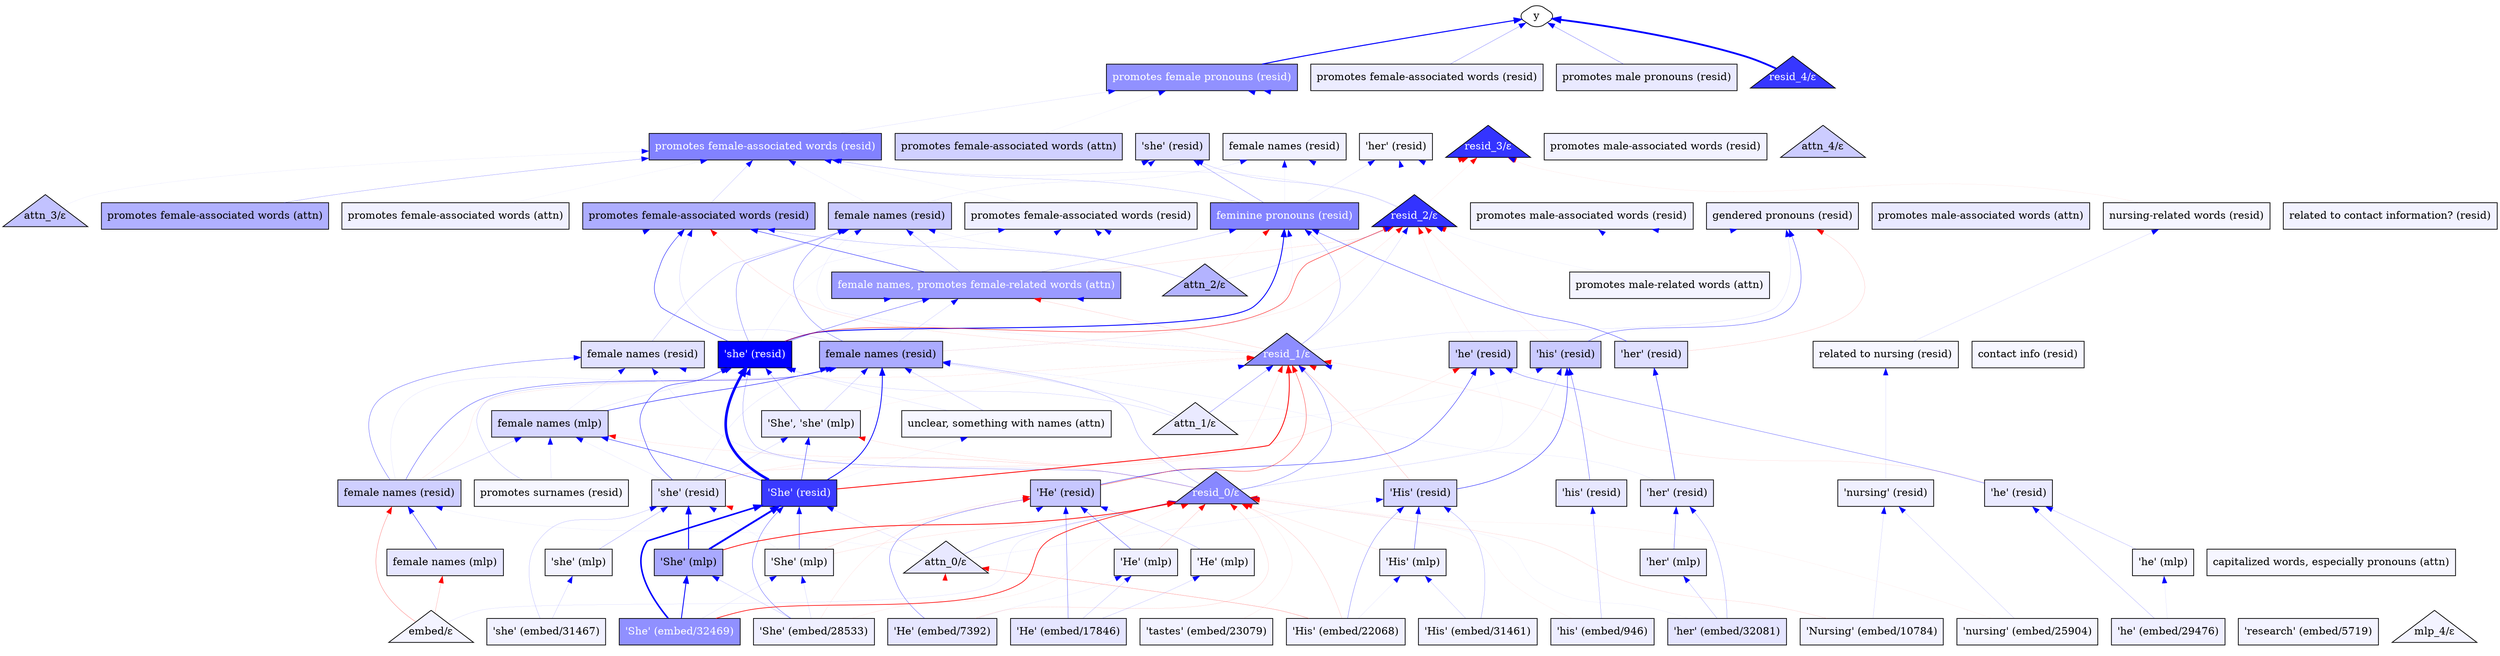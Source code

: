 digraph "Feature circuit" {
	graph [newrank=true rankdir=BT]
	node [shape=box style=rounded]
	subgraph "layer -1 resid" {
		rank=same
		"embed/946" [label="'his' (embed/946)" fillcolor="#EDEDFF" fontcolor="#000000" style=filled]
		"embed/5719" [label="'research' (embed/5719)" fillcolor="#F3F3FF" fontcolor="#000000" style=filled]
		"embed/7392" [label="'He' (embed/7392)" fillcolor="#E6E6FF" fontcolor="#000000" style=filled]
		"embed/10784" [label="'Nursing' (embed/10784)" fillcolor="#F2F2FF" fontcolor="#000000" style=filled]
		"embed/17846" [label="'He' (embed/17846)" fillcolor="#E5E5FF" fontcolor="#000000" style=filled]
		"embed/22068" [label="'His' (embed/22068)" fillcolor="#F1F1FF" fontcolor="#000000" style=filled]
		"embed/23079" [label="'tastes' (embed/23079)" fillcolor="#F2F2FF" fontcolor="#000000" style=filled]
		"embed/25904" [label="'nursing' (embed/25904)" fillcolor="#F6F6FF" fontcolor="#000000" style=filled]
		"embed/28533" [label="'She' (embed/28533)" fillcolor="#EFEFFF" fontcolor="#000000" style=filled]
		"embed/29476" [label="'he' (embed/29476)" fillcolor="#EFEFFF" fontcolor="#000000" style=filled]
		"embed/31461" [label="'His' (embed/31461)" fillcolor="#F1F1FF" fontcolor="#000000" style=filled]
		"embed/31467" [label="'she' (embed/31467)" fillcolor="#F1F1FF" fontcolor="#000000" style=filled]
		"embed/32081" [label="'her' (embed/32081)" fillcolor="#E4E4FF" fontcolor="#000000" style=filled]
		"embed/32469" [label="'She' (embed/32469)" fillcolor="#9090FF" fontcolor="#ffffff" style=filled]
		"embed/ε" [fillcolor="#F3F3FF" fixedsize=true fontcolor="#000000" height=0.8 shape=triangle style=filled width=1.6]
	}
	subgraph "layer 0 attn" {
		rank=same
		"attn_0/23752" [label="capitalized words, especially pronouns (attn)" fillcolor="#F6F6FF" fontcolor="#000000" style=filled]
		"attn_0/ε" [fillcolor="#E8E8FF" fixedsize=true fontcolor="#000000" height=0.8 shape=triangle style=filled width=1.6]
	}
	subgraph "layer 0 mlp" {
		rank=same
		"mlp_0/2995" [label="'he' (mlp)" fillcolor="#F6F6FF" fontcolor="#000000" style=filled]
		"mlp_0/3842" [label="'She' (mlp)" fillcolor="#F3F3FF" fontcolor="#000000" style=filled]
		"mlp_0/10258" [label="female names (mlp)" fillcolor="#E6E6FF" fontcolor="#000000" style=filled]
		"mlp_0/13387" [label="'she' (mlp)" fillcolor="#F3F3FF" fontcolor="#000000" style=filled]
		"mlp_0/13968" [label="'He' (mlp)" fillcolor="#F4F4FF" fontcolor="#000000" style=filled]
		"mlp_0/18382" [label="'her' (mlp)" fillcolor="#EAEAFF" fontcolor="#000000" style=filled]
		"mlp_0/19369" [label="'His' (mlp)" fillcolor="#EFEFFF" fontcolor="#000000" style=filled]
		"mlp_0/28127" [label="'She' (mlp)" fillcolor="#A9A9FF" fontcolor="#000000" style=filled]
		"mlp_0/30518" [label="'He' (mlp)" fillcolor="#EFEFFF" fontcolor="#000000" style=filled]
	}
	subgraph "layer 0 resid" {
		rank=same
		"resid_0/1022" [label="'she' (resid)" fillcolor="#E5E5FF" fontcolor="#000000" style=filled]
		"resid_0/9651" [label="female names (resid)" fillcolor="#CFCFFF" fontcolor="#000000" style=filled]
		"resid_0/10060" [label="'She' (resid)" fillcolor="#3A3AFF" fontcolor="#ffffff" style=filled]
		"resid_0/18967" [label="'He' (resid)" fillcolor="#C7C7FF" fontcolor="#000000" style=filled]
		"resid_0/22084" [label="'he' (resid)" fillcolor="#EAEAFF" fontcolor="#000000" style=filled]
		"resid_0/23898" [label="'His' (resid)" fillcolor="#D8D8FF" fontcolor="#000000" style=filled]
		"resid_0/24799" [label="promotes surnames (resid)" fillcolor="#F6F6FF" fontcolor="#000000" style=filled]
		"resid_0/26504" [label="'her' (resid)" fillcolor="#E6E6FF" fontcolor="#000000" style=filled]
		"resid_0/29626" [label="'his' (resid)" fillcolor="#E7E7FF" fontcolor="#000000" style=filled]
		"resid_0/31201" [label="'nursing' (resid)" fillcolor="#F0F0FF" fontcolor="#000000" style=filled]
		"resid_0/ε" [fillcolor="#8888FF" fixedsize=true fontcolor="#ffffff" height=0.8 shape=triangle style=filled width=1.6]
	}
	"attn_0/ε" -> "resid_0/1022" [color=red penwidth=0.02050667256116867]
	"attn_0/ε" -> "resid_0/9651" [color=blue penwidth=0.030585002154111862]
	"attn_0/ε" -> "resid_0/10060" [color=blue penwidth=0.07644727826118469]
	"attn_0/ε" -> "resid_0/18967" [color=blue penwidth=0.01760878600180149]
	"attn_0/ε" -> "resid_0/23898" [color=blue penwidth=0.03767477720975876]
	"attn_0/ε" -> "resid_0/ε" [color=blue penwidth=0.1864067167043686]
	"mlp_0/2995" -> "resid_0/22084" [color=blue penwidth=0.14274907112121582]
	"mlp_0/3842" -> "resid_0/1022" [color=blue penwidth=0.03391234949231148]
	"mlp_0/3842" -> "resid_0/10060" [color=blue penwidth=0.399600088596344]
	"mlp_0/3842" -> "resid_0/18967" [color=red penwidth=0.09543061256408691]
	"mlp_0/3842" -> "resid_0/ε" [color=red penwidth=0.06975865364074707]
	"mlp_0/10258" -> "resid_0/9651" [color=blue penwidth=0.49149832129478455]
	"mlp_0/10258" -> "resid_0/ε" [color=red penwidth=0.017083672806620598]
	"mlp_0/13387" -> "resid_0/1022" [color=blue penwidth=0.19476817548274994]
	"mlp_0/13968" -> "resid_0/18967" [color=blue penwidth=0.17026805877685547]
	"mlp_0/18382" -> "resid_0/26504" [color=blue penwidth=0.34254011511802673]
	"mlp_0/18382" -> "resid_0/ε" [color=red penwidth=0.020749596878886223]
	"mlp_0/19369" -> "resid_0/23898" [color=blue penwidth=0.3994424641132355]
	"mlp_0/19369" -> "resid_0/ε" [color=red penwidth=0.05994429439306259]
	"mlp_0/28127" -> "resid_0/1022" [color=blue penwidth=1.2585147619247437]
	"mlp_0/28127" -> "resid_0/10060" [color=blue penwidth=2.4937829971313477]
	"mlp_0/28127" -> "resid_0/ε" [color=red penwidth=1.0034716129302979]
	"mlp_0/30518" -> "resid_0/18967" [color=blue penwidth=0.36726123094558716]
	"mlp_0/30518" -> "resid_0/ε" [color=red penwidth=0.12256816774606705]
	"embed/7392" -> "attn_0/ε" [color=red penwidth=0.01659770868718624]
	"embed/22068" -> "attn_0/ε" [color=red penwidth=0.20562955737113953]
	"embed/7392" -> "mlp_0/30518" [color=blue penwidth=0.037875641137361526]
	"embed/17846" -> "mlp_0/13968" [color=blue penwidth=0.1120024248957634]
	"embed/17846" -> "mlp_0/30518" [color=blue penwidth=0.12499513477087021]
	"embed/22068" -> "mlp_0/19369" [color=blue penwidth=0.04903732240200043]
	"embed/28533" -> "mlp_0/3842" [color=blue penwidth=0.08621443808078766]
	"embed/28533" -> "mlp_0/28127" [color=blue penwidth=0.12938560545444489]
	"embed/29476" -> "mlp_0/2995" [color=blue penwidth=0.05102063715457916]
	"embed/31461" -> "mlp_0/19369" [color=blue penwidth=0.11637862771749496]
	"embed/31467" -> "mlp_0/13387" [color=blue penwidth=0.10552437603473663]
	"embed/32081" -> "mlp_0/18382" [color=blue penwidth=0.15744942426681519]
	"embed/32469" -> "mlp_0/3842" [color=blue penwidth=0.05800899490714073]
	"embed/32469" -> "mlp_0/28127" [color=blue penwidth=1.1309814453125]
	"embed/ε" -> "mlp_0/10258" [color=red penwidth=0.1564299762248993]
	"embed/946" -> "resid_0/29626" [color=blue penwidth=0.17132003605365753]
	"embed/946" -> "resid_0/ε" [color=red penwidth=0.03205015882849693]
	"embed/7392" -> "resid_0/18967" [color=blue penwidth=0.3234090209007263]
	"embed/7392" -> "resid_0/ε" [color=red penwidth=0.09101343899965286]
	"embed/10784" -> "resid_0/31201" [color=blue penwidth=0.08856398612260818]
	"embed/10784" -> "resid_0/ε" [color=red penwidth=0.0772106796503067]
	"embed/17846" -> "resid_0/18967" [color=blue penwidth=0.3164239227771759]
	"embed/22068" -> "resid_0/23898" [color=blue penwidth=0.2660962641239166]
	"embed/22068" -> "resid_0/ε" [color=red penwidth=0.10774028301239014]
	"embed/23079" -> "resid_0/ε" [color=red penwidth=0.044613949954509735]
	"embed/25904" -> "resid_0/31201" [color=blue penwidth=0.09716711938381195]
	"embed/25904" -> "resid_0/ε" [color=red penwidth=0.028312837705016136]
	"embed/28533" -> "resid_0/10060" [color=blue penwidth=0.3282296359539032]
	"embed/28533" -> "resid_0/18967" [color=red penwidth=0.05463281646370888]
	"embed/28533" -> "resid_0/ε" [color=red penwidth=0.04531228914856911]
	"embed/29476" -> "resid_0/22084" [color=blue penwidth=0.15046264231204987]
	"embed/31461" -> "resid_0/23898" [color=blue penwidth=0.1821749061346054]
	"embed/31461" -> "resid_0/ε" [color=red penwidth=0.01650477759540081]
	"embed/31467" -> "resid_0/1022" [color=blue penwidth=0.1286287158727646]
	"embed/32081" -> "resid_0/26504" [color=blue penwidth=0.204723060131073]
	"embed/32081" -> "resid_0/ε" [color=blue penwidth=0.029001811519265175]
	"embed/32469" -> "resid_0/10060" [color=blue penwidth=2.113710880279541]
	"embed/32469" -> "resid_0/ε" [color=red penwidth=0.8580579161643982]
	"embed/ε" -> "resid_0/9651" [color=red penwidth=0.25892624258995056]
	"embed/ε" -> "resid_0/ε" [color=blue penwidth=0.06340464949607849]
	subgraph "layer 1 attn" {
		rank=same
		"attn_1/8147" [label="unclear, something with names (attn)" fillcolor="#F6F6FF" fontcolor="#000000" style=filled]
		"attn_1/ε" [fillcolor="#EAEAFF" fixedsize=true fontcolor="#000000" height=0.8 shape=triangle style=filled width=1.6]
	}
	subgraph "layer 1 mlp" {
		rank=same
		"mlp_1/24159" [label="'She', 'she' (mlp)" fillcolor="#EBEBFF" fontcolor="#000000" style=filled]
		"mlp_1/25018" [label="female names (mlp)" fillcolor="#D7D7FF" fontcolor="#000000" style=filled]
	}
	subgraph "layer 1 resid" {
		rank=same
		"resid_1/4592" [label="'her' (resid)" fillcolor="#DFDFFF" fontcolor="#000000" style=filled]
		"resid_1/8920" [label="'he' (resid)" fillcolor="#CFCFFF" fontcolor="#000000" style=filled]
		"resid_1/9877" [label="female names (resid)" fillcolor="#E1E1FF" fontcolor="#000000" style=filled]
		"resid_1/12128" [label="'his' (resid)" fillcolor="#CACAFF" fontcolor="#000000" style=filled]
		"resid_1/15017" [label="'she' (resid)" fillcolor="#0000FF" fontcolor="#ffffff" style=filled]
		"resid_1/17369" [label="contact info (resid)" fillcolor="#F6F6FF" fontcolor="#000000" style=filled]
		"resid_1/26969" [label="related to nursing (resid)" fillcolor="#F6F6FF" fontcolor="#000000" style=filled]
		"resid_1/30248" [label="female names (resid)" fillcolor="#ABABFF" fontcolor="#000000" style=filled]
		"resid_1/ε" [fillcolor="#8D8DFF" fixedsize=true fontcolor="#ffffff" height=0.8 shape=triangle style=filled width=1.6]
	}
	"attn_1/8147" -> "resid_1/15017" [color=blue penwidth=0.06541313976049423]
	"attn_1/8147" -> "resid_1/30248" [color=blue penwidth=0.13708506524562836]
	"attn_1/8147" -> "resid_1/ε" [color=blue penwidth=0.011782456189393997]
	"attn_1/ε" -> "resid_1/9877" [color=blue penwidth=0.014887265861034393]
	"attn_1/ε" -> "resid_1/12128" [color=blue penwidth=0.030934223905205727]
	"attn_1/ε" -> "resid_1/15017" [color=blue penwidth=0.0933883935213089]
	"attn_1/ε" -> "resid_1/30248" [color=blue penwidth=0.09837741404771805]
	"attn_1/ε" -> "resid_1/ε" [color=blue penwidth=0.25871002674102783]
	"mlp_1/24159" -> "resid_1/15017" [color=blue penwidth=0.22406306862831116]
	"mlp_1/24159" -> "resid_1/30248" [color=blue penwidth=0.13525141775608063]
	"mlp_1/24159" -> "resid_1/ε" [color=red penwidth=0.030507110059261322]
	"mlp_1/25018" -> "resid_1/9877" [color=blue penwidth=0.044408634305000305]
	"mlp_1/25018" -> "resid_1/15017" [color=blue penwidth=0.07378118485212326]
	"mlp_1/25018" -> "resid_1/30248" [color=blue penwidth=0.5965777635574341]
	"resid_0/10060" -> "attn_1/8147" [color=blue penwidth=0.030896121636033058]
	"resid_0/1022" -> "mlp_1/24159" [color=blue penwidth=0.09563110023736954]
	"resid_0/1022" -> "mlp_1/25018" [color=blue penwidth=0.04150433465838432]
	"resid_0/9651" -> "mlp_1/25018" [color=blue penwidth=0.12474167346954346]
	"resid_0/10060" -> "mlp_1/24159" [color=blue penwidth=0.46491923928260803]
	"resid_0/10060" -> "mlp_1/25018" [color=blue penwidth=0.5059417486190796]
	"resid_0/24799" -> "mlp_1/25018" [color=blue penwidth=0.06388289481401443]
	"resid_0/ε" -> "mlp_1/24159" [color=red penwidth=0.07128843665122986]
	"resid_0/ε" -> "mlp_1/25018" [color=red penwidth=0.06047855317592621]
	"resid_0/1022" -> "resid_1/8920" [color=red penwidth=0.05736850947141647]
	"resid_0/1022" -> "resid_1/15017" [color=blue penwidth=0.5216678977012634]
	"resid_0/1022" -> "resid_1/30248" [color=blue penwidth=0.06251924484968185]
	"resid_0/1022" -> "resid_1/ε" [color=red penwidth=0.07626923173666]
	"resid_0/9651" -> "resid_1/9877" [color=blue penwidth=0.334463506937027]
	"resid_0/9651" -> "resid_1/15017" [color=blue penwidth=0.05261341854929924]
	"resid_0/9651" -> "resid_1/30248" [color=blue penwidth=0.394018292427063]
	"resid_0/9651" -> "resid_1/ε" [color=red penwidth=0.05787360668182373]
	"resid_0/10060" -> "resid_1/15017" [color=blue penwidth=3.534454584121704]
	"resid_0/10060" -> "resid_1/30248" [color=blue penwidth=1.0618642568588257]
	"resid_0/10060" -> "resid_1/ε" [color=red penwidth=1.097154140472412]
	"resid_0/18967" -> "resid_1/8920" [color=blue penwidth=0.49145230650901794]
	"resid_0/18967" -> "resid_1/ε" [color=red penwidth=0.40355369448661804]
	"resid_0/22084" -> "resid_1/8920" [color=blue penwidth=0.30199918150901794]
	"resid_0/22084" -> "resid_1/ε" [color=red penwidth=0.06324097514152527]
	"resid_0/23898" -> "resid_1/12128" [color=blue penwidth=0.5219884514808655]
	"resid_0/23898" -> "resid_1/ε" [color=red penwidth=0.1390523761510849]
	"resid_0/24799" -> "resid_1/30248" [color=blue penwidth=0.1414266675710678]
	"resid_0/26504" -> "resid_1/4592" [color=blue penwidth=0.5033097863197327]
	"resid_0/26504" -> "resid_1/30248" [color=blue penwidth=0.04192810878157616]
	"resid_0/26504" -> "resid_1/ε" [color=blue penwidth=0.01919872686266899]
	"resid_0/29626" -> "resid_1/12128" [color=blue penwidth=0.3556610643863678]
	"resid_0/29626" -> "resid_1/ε" [color=red penwidth=0.022854279726743698]
	"resid_0/31201" -> "resid_1/26969" [color=blue penwidth=0.07926324009895325]
	"resid_0/ε" -> "resid_1/8920" [color=blue penwidth=0.02605915255844593]
	"resid_0/ε" -> "resid_1/9877" [color=blue penwidth=0.05940587446093559]
	"resid_0/ε" -> "resid_1/12128" [color=blue penwidth=0.08125380426645279]
	"resid_0/ε" -> "resid_1/15017" [color=blue penwidth=0.21675831079483032]
	"resid_0/ε" -> "resid_1/30248" [color=blue penwidth=0.1960204690694809]
	"resid_0/ε" -> "resid_1/ε" [color=blue penwidth=0.2977539002895355]
	subgraph "layer 2 attn" {
		rank=same
		"attn_2/13570" [label="promotes male-related words (attn)" fillcolor="#F4F4FF" fontcolor="#000000" style=filled]
		"attn_2/27472" [label="female names, promotes female-related words (attn)" fillcolor="#9A9AFF" fontcolor="#ffffff" style=filled]
		"attn_2/ε" [fillcolor="#B3B3FF" fixedsize=true fontcolor="#000000" height=0.8 shape=triangle style=filled width=1.6]
	}
	subgraph "layer 2 mlp" {
		rank=same
	}
	subgraph "layer 2 resid" {
		rank=same
		"resid_2/1995" [label="promotes female-associated words (resid)" fillcolor="#ADADFF" fontcolor="#000000" style=filled]
		"resid_2/9128" [label="feminine pronouns (resid)" fillcolor="#8383FF" fontcolor="#ffffff" style=filled]
		"resid_2/11656" [label="promotes male-associated words (resid)" fillcolor="#F1F1FF" fontcolor="#000000" style=filled]
		"resid_2/12440" [label="promotes female-associated words (resid)" fillcolor="#EFEFFF" fontcolor="#000000" style=filled]
		"resid_2/14638" [label="related to contact information? (resid)" fillcolor="#F2F2FF" fontcolor="#000000" style=filled]
		"resid_2/29206" [label="gendered pronouns (resid)" fillcolor="#EDEDFF" fontcolor="#000000" style=filled]
		"resid_2/29295" [label="female names (resid)" fillcolor="#CACAFF" fontcolor="#000000" style=filled]
		"resid_2/31098" [label="nursing-related words (resid)" fillcolor="#F6F6FF" fontcolor="#000000" style=filled]
		"resid_2/ε" [fillcolor="#3333FF" fixedsize=true fontcolor="#ffffff" height=0.8 shape=triangle style=filled width=1.6]
	}
	"attn_2/13570" -> "resid_2/11656" [color=blue penwidth=0.010294846259057522]
	"attn_2/13570" -> "resid_2/ε" [color=blue penwidth=0.028402723371982574]
	"attn_2/27472" -> "resid_2/1995" [color=blue penwidth=0.507688581943512]
	"attn_2/27472" -> "resid_2/9128" [color=blue penwidth=0.14041537046432495]
	"attn_2/27472" -> "resid_2/12440" [color=blue penwidth=0.011971683241426945]
	"attn_2/27472" -> "resid_2/29295" [color=blue penwidth=0.17662487924098969]
	"attn_2/27472" -> "resid_2/ε" [color=red penwidth=0.07927501201629639]
	"attn_2/ε" -> "resid_2/1995" [color=blue penwidth=0.16963490843772888]
	"attn_2/ε" -> "resid_2/9128" [color=red penwidth=0.030315155163407326]
	"attn_2/ε" -> "resid_2/12440" [color=blue penwidth=0.013660521246492863]
	"attn_2/ε" -> "resid_2/29206" [color=blue penwidth=0.017004501074552536]
	"attn_2/ε" -> "resid_2/29295" [color=blue penwidth=0.0514838881790638]
	"attn_2/ε" -> "resid_2/ε" [color=blue penwidth=0.10439838469028473]
	"resid_1/4592" -> "attn_2/27472" [color=blue penwidth=0.01333797350525856]
	"resid_1/9877" -> "attn_2/27472" [color=blue penwidth=0.019963186234235764]
	"resid_1/15017" -> "attn_2/27472" [color=blue penwidth=0.3539946973323822]
	"resid_1/30248" -> "attn_2/27472" [color=blue penwidth=0.09775498509407043]
	"resid_1/ε" -> "attn_2/27472" [color=red penwidth=0.09884940832853317]
	"resid_1/4592" -> "resid_2/9128" [color=blue penwidth=0.4176380932331085]
	"resid_1/4592" -> "resid_2/29206" [color=red penwidth=0.10346222668886185]
	"resid_1/4592" -> "resid_2/ε" [color=red penwidth=0.013006589375436306]
	"resid_1/8920" -> "resid_2/11656" [color=blue penwidth=0.01936117559671402]
	"resid_1/8920" -> "resid_2/ε" [color=red penwidth=0.040719885379076004]
	"resid_1/9877" -> "resid_2/1995" [color=blue penwidth=0.015273703262209892]
	"resid_1/9877" -> "resid_2/29295" [color=blue penwidth=0.13830669224262238]
	"resid_1/12128" -> "resid_2/29206" [color=blue penwidth=0.37877947092056274]
	"resid_1/12128" -> "resid_2/ε" [color=red penwidth=0.05520997941493988]
	"resid_1/15017" -> "resid_2/1995" [color=blue penwidth=0.5529002547264099]
	"resid_1/15017" -> "resid_2/9128" [color=blue penwidth=1.183665156364441]
	"resid_1/15017" -> "resid_2/12440" [color=blue penwidth=0.03913610428571701]
	"resid_1/15017" -> "resid_2/29295" [color=blue penwidth=0.2986535131931305]
	"resid_1/15017" -> "resid_2/ε" [color=red penwidth=0.5502060055732727]
	"resid_1/26969" -> "resid_2/31098" [color=blue penwidth=0.07980891317129135]
	"resid_1/26969" -> "resid_2/ε" [color=red penwidth=0.017400212585926056]
	"resid_1/30248" -> "resid_2/1995" [color=blue penwidth=0.09161174297332764]
	"resid_1/30248" -> "resid_2/9128" [color=blue penwidth=0.035243406891822815]
	"resid_1/30248" -> "resid_2/29295" [color=blue penwidth=0.29742348194122314]
	"resid_1/30248" -> "resid_2/ε" [color=red penwidth=0.05711070075631142]
	"resid_1/ε" -> "resid_2/1995" [color=red penwidth=0.0791565552353859]
	"resid_1/ε" -> "resid_2/9128" [color=blue penwidth=0.20475827157497406]
	"resid_1/ε" -> "resid_2/12440" [color=blue penwidth=0.011816038750112057]
	"resid_1/ε" -> "resid_2/29206" [color=blue penwidth=0.0684884786605835]
	"resid_1/ε" -> "resid_2/29295" [color=blue penwidth=0.04726734384894371]
	"resid_1/ε" -> "resid_2/ε" [color=blue penwidth=0.08861910551786423]
	subgraph "layer 3 attn" {
		rank=same
		"attn_3/2959" [label="promotes female-associated words (attn)" fillcolor="#B0B0FF" fontcolor="#000000" style=filled]
		"attn_3/19128" [label="promotes male-associated words (attn)" fillcolor="#E9E9FF" fontcolor="#000000" style=filled]
		"attn_3/22029" [label="promotes female-associated words (attn)" fillcolor="#F0F0FF" fontcolor="#000000" style=filled]
		"attn_3/ε" [fillcolor="#C2C2FF" fixedsize=true fontcolor="#000000" height=0.8 shape=triangle style=filled width=1.6]
	}
	subgraph "layer 3 mlp" {
		rank=same
	}
	subgraph "layer 3 resid" {
		rank=same
		"resid_3/19558" [label="promotes female-associated words (resid)" fillcolor="#8282FF" fontcolor="#ffffff" style=filled]
		"resid_3/23545" [label="'she' (resid)" fillcolor="#E0E0FF" fontcolor="#000000" style=filled]
		"resid_3/24806" [label="'her' (resid)" fillcolor="#F5F5FF" fontcolor="#000000" style=filled]
		"resid_3/27334" [label="promotes male-associated words (resid)" fillcolor="#F2F2FF" fontcolor="#000000" style=filled]
		"resid_3/31453" [label="female names (resid)" fillcolor="#F1F1FF" fontcolor="#000000" style=filled]
		"resid_3/ε" [fillcolor="#3434FF" fixedsize=true fontcolor="#ffffff" height=0.8 shape=triangle style=filled width=1.6]
	}
	"attn_3/2959" -> "resid_3/19558" [color=blue penwidth=0.1852092146873474]
	"attn_3/19128" -> "resid_3/ε" [color=blue penwidth=0.010763834230601788]
	"attn_3/22029" -> "resid_3/19558" [color=blue penwidth=0.02718055620789528]
	"attn_3/ε" -> "resid_3/19558" [color=blue penwidth=0.03262089565396309]
	"resid_2/1995" -> "resid_3/19558" [color=blue penwidth=0.12035159766674042]
	"resid_2/1995" -> "resid_3/23545" [color=blue penwidth=0.022433895617723465]
	"resid_2/9128" -> "resid_3/19558" [color=blue penwidth=0.1167997270822525]
	"resid_2/9128" -> "resid_3/23545" [color=blue penwidth=0.2385670244693756]
	"resid_2/9128" -> "resid_3/24806" [color=blue penwidth=0.06295356154441833]
	"resid_2/9128" -> "resid_3/31453" [color=blue penwidth=0.04044231027364731]
	"resid_2/9128" -> "resid_3/ε" [color=red penwidth=0.01866387017071247]
	"resid_2/12440" -> "resid_3/19558" [color=blue penwidth=0.029960939660668373]
	"resid_2/12440" -> "resid_3/23545" [color=blue penwidth=0.013640357181429863]
	"resid_2/29206" -> "resid_3/24806" [color=blue penwidth=0.016511334106326103]
	"resid_2/29206" -> "resid_3/ε" [color=red penwidth=0.022375687956809998]
	"resid_2/29295" -> "resid_3/19558" [color=blue penwidth=0.03979453444480896]
	"resid_2/29295" -> "resid_3/23545" [color=blue penwidth=0.02152775414288044]
	"resid_2/29295" -> "resid_3/31453" [color=blue penwidth=0.04694719612598419]
	"resid_2/29295" -> "resid_3/ε" [color=red penwidth=0.011585298925638199]
	"resid_2/31098" -> "resid_3/ε" [color=red penwidth=0.038044121116399765]
	"resid_2/ε" -> "resid_3/19558" [color=blue penwidth=0.06895434856414795]
	"resid_2/ε" -> "resid_3/23545" [color=blue penwidth=0.12686437368392944]
	"resid_2/ε" -> "resid_3/24806" [color=blue penwidth=0.020865146070718765]
	"resid_2/ε" -> "resid_3/31453" [color=blue penwidth=0.010099508799612522]
	"resid_2/ε" -> "resid_3/ε" [color=red penwidth=0.0331442765891552]
	subgraph "layer 4 attn" {
		rank=same
		"attn_4/31101" [label="promotes female-associated words (attn)" fillcolor="#D0D0FF" fontcolor="#000000" style=filled]
		"attn_4/ε" [fillcolor="#CCCCFF" fixedsize=true fontcolor="#000000" height=0.8 shape=triangle style=filled width=1.6]
	}
	subgraph "layer 4 mlp" {
		rank=same
		"mlp_4/ε" [fillcolor="#F3F3FF" fixedsize=true fontcolor="#000000" height=0.8 shape=triangle style=filled width=1.6]
	}
	subgraph "layer 4 resid" {
		rank=same
		"resid_4/9766" [label="promotes female-associated words (resid)" fillcolor="#ECECFF" fontcolor="#000000" style=filled]
		"resid_4/12420" [label="promotes female pronouns (resid)" fillcolor="#9191FF" fontcolor="#ffffff" style=filled]
		"resid_4/30220" [label="promotes male pronouns (resid)" fillcolor="#E9E9FF" fontcolor="#000000" style=filled]
		"resid_4/ε" [fillcolor="#3737FF" fixedsize=true fontcolor="#ffffff" height=0.8 shape=triangle style=filled width=1.6]
	}
	"attn_4/31101" -> "resid_4/12420" [color=blue penwidth=0.02979869768023491]
	"resid_3/19558" -> "resid_4/12420" [color=blue penwidth=0.06402503699064255]
	"resid_3/24806" -> "resid_4/12420" [color=blue penwidth=0.011576756834983826]
	"resid_3/ε" -> "resid_4/12420" [color=blue penwidth=0.011000996455550194]
	y [shape=diamond]
	"resid_4/9766" -> y [color=blue penwidth=0.23256148397922516]
	"resid_4/12420" -> y [color=blue penwidth=1.3541401624679565]
	"resid_4/30220" -> y [color=blue penwidth=0.2663307189941406]
	"resid_4/ε" -> y [color=blue penwidth=2.4701521396636963]
}
